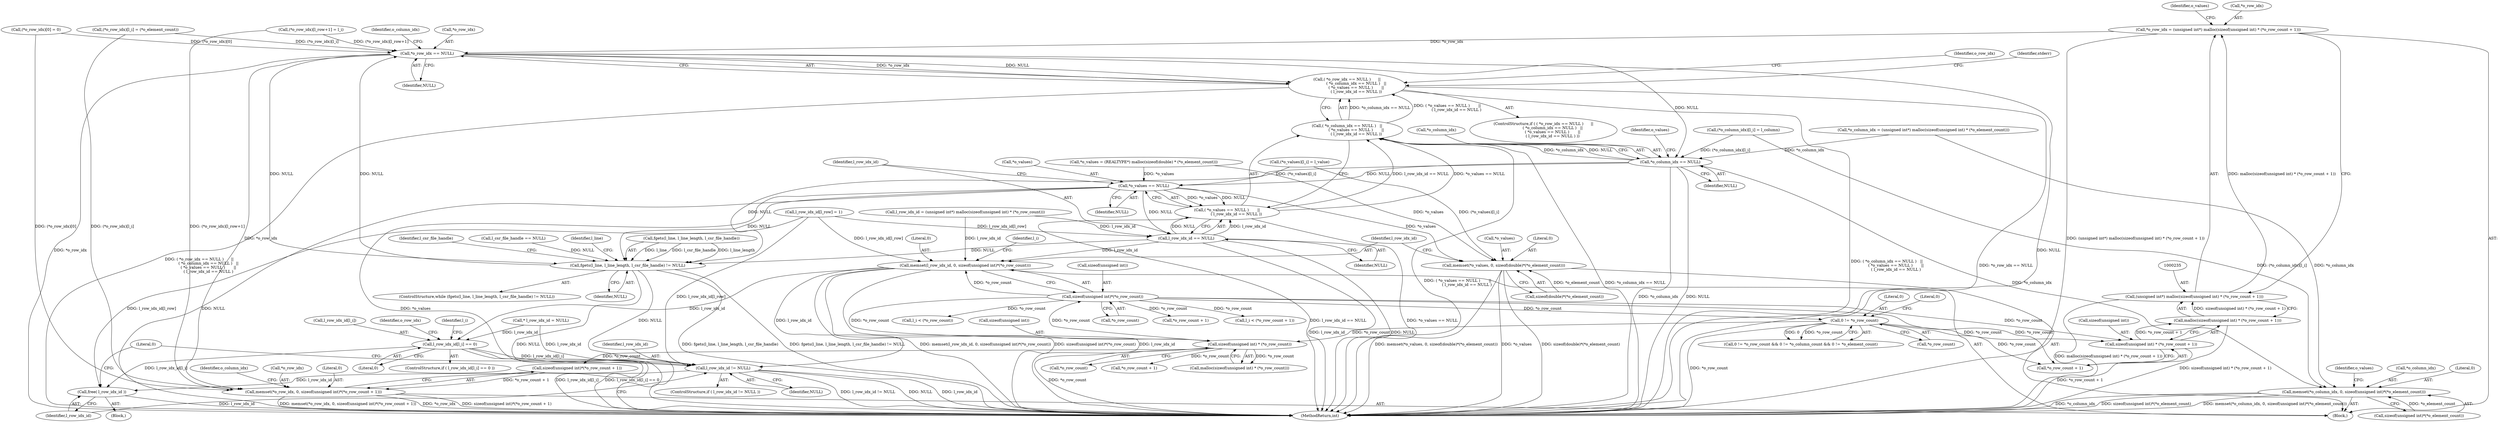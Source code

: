 digraph "0_libxsmm_151481489192e6d1997f8bde52c5c425ea41741d_0@pointer" {
"1000231" [label="(Call,*o_row_idx = (unsigned int*) malloc(sizeof(unsigned int) * (*o_row_count + 1)))"];
"1000234" [label="(Call,(unsigned int*) malloc(sizeof(unsigned int) * (*o_row_count + 1)))"];
"1000236" [label="(Call,malloc(sizeof(unsigned int) * (*o_row_count + 1)))"];
"1000237" [label="(Call,sizeof(unsigned int) * (*o_row_count + 1))"];
"1000206" [label="(Call,0 != *o_row_count)"];
"1000323" [label="(Call,sizeof(unsigned int)*(*o_row_count))"];
"1000260" [label="(Call,sizeof(unsigned int) * (*o_row_count))"];
"1000267" [label="(Call,*o_row_idx == NULL)"];
"1000161" [label="(Call,fgets(l_line, l_line_length, l_csr_file_handle) != NULL)"];
"1000466" [label="(Call,l_row_idx_id != NULL)"];
"1000470" [label="(Call,free( l_row_idx_id ))"];
"1000266" [label="(Call,( *o_row_idx == NULL )      ||\n               ( *o_column_idx == NULL )   ||\n               ( *o_values == NULL )       ||\n               ( l_row_idx_id == NULL ))"];
"1000272" [label="(Call,*o_column_idx == NULL)"];
"1000271" [label="(Call,( *o_column_idx == NULL )   ||\n               ( *o_values == NULL )       ||\n               ( l_row_idx_id == NULL ))"];
"1000277" [label="(Call,*o_values == NULL)"];
"1000276" [label="(Call,( *o_values == NULL )       ||\n               ( l_row_idx_id == NULL ))"];
"1000281" [label="(Call,l_row_idx_id == NULL)"];
"1000320" [label="(Call,memset(l_row_idx_id, 0, sizeof(unsigned int)*(*o_row_count)))"];
"1000448" [label="(Call,l_row_idx_id[l_i] == 0)"];
"1000311" [label="(Call,memset(*o_values, 0, sizeof(double)*(*o_element_count)))"];
"1000302" [label="(Call,memset(*o_column_idx, 0, sizeof(unsigned int)*(*o_element_count)))"];
"1000291" [label="(Call,memset(*o_row_idx, 0, sizeof(unsigned int)*(*o_row_count + 1)))"];
"1000171" [label="(Identifier,l_line)"];
"1000160" [label="(ControlStructure,while (fgets(l_line, l_line_length, l_csr_file_handle) != NULL))"];
"1000162" [label="(Call,fgets(l_line, l_line_length, l_csr_file_handle))"];
"1000324" [label="(Call,sizeof(unsigned int))"];
"1000295" [label="(Call,sizeof(unsigned int)*(*o_row_count + 1))"];
"1000277" [label="(Call,*o_values == NULL)"];
"1000401" [label="(Call,(*o_values)[l_i] = l_value)"];
"1000330" [label="(Identifier,l_i)"];
"1000440" [label="(Call,l_i < (*o_row_count))"];
"1000302" [label="(Call,memset(*o_column_idx, 0, sizeof(unsigned int)*(*o_element_count)))"];
"1000448" [label="(Call,l_row_idx_id[l_i] == 0)"];
"1000212" [label="(Literal,0)"];
"1000272" [label="(Call,*o_column_idx == NULL)"];
"1000255" [label="(Call,l_row_idx_id = (unsigned int*) malloc(sizeof(unsigned int) * (*o_row_count)))"];
"1000260" [label="(Call,sizeof(unsigned int) * (*o_row_count))"];
"1000267" [label="(Call,*o_row_idx == NULL)"];
"1000326" [label="(Call,*o_row_count)"];
"1000471" [label="(Identifier,l_row_idx_id)"];
"1000321" [label="(Identifier,l_row_idx_id)"];
"1000314" [label="(Literal,0)"];
"1000244" [label="(Call,*o_values = (REALTYPE*) malloc(sizeof(double) * (*o_element_count)))"];
"1000320" [label="(Call,memset(l_row_idx_id, 0, sizeof(unsigned int)*(*o_row_count)))"];
"1000281" [label="(Call,l_row_idx_id == NULL)"];
"1000409" [label="(Call,l_row_idx_id[l_row] = 1)"];
"1000274" [label="(Identifier,o_column_idx)"];
"1000137" [label="(Call,* l_row_idx_id = NULL)"];
"1000234" [label="(Call,(unsigned int*) malloc(sizeof(unsigned int) * (*o_row_count + 1)))"];
"1000261" [label="(Call,sizeof(unsigned int))"];
"1000452" [label="(Literal,0)"];
"1000273" [label="(Call,*o_column_idx)"];
"1000268" [label="(Call,*o_row_idx)"];
"1000449" [label="(Call,l_row_idx_id[l_i])"];
"1000323" [label="(Call,sizeof(unsigned int)*(*o_row_count))"];
"1000414" [label="(Call,(*o_row_idx)[l_row+1] = l_i)"];
"1000306" [label="(Call,sizeof(unsigned int)*(*o_element_count))"];
"1000474" [label="(MethodReturn,int)"];
"1000311" [label="(Call,memset(*o_values, 0, sizeof(double)*(*o_element_count)))"];
"1000304" [label="(Identifier,o_column_idx)"];
"1000292" [label="(Call,*o_row_idx)"];
"1000266" [label="(Call,( *o_row_idx == NULL )      ||\n               ( *o_column_idx == NULL )   ||\n               ( *o_values == NULL )       ||\n               ( l_row_idx_id == NULL ))"];
"1000270" [label="(Identifier,NULL)"];
"1000275" [label="(Identifier,NULL)"];
"1000161" [label="(Call,fgets(l_line, l_line_length, l_csr_file_handle) != NULL)"];
"1000286" [label="(Identifier,stderr)"];
"1000166" [label="(Identifier,NULL)"];
"1000473" [label="(Literal,0)"];
"1000470" [label="(Call,free( l_row_idx_id ))"];
"1000259" [label="(Call,malloc(sizeof(unsigned int) * (*o_row_count)))"];
"1000322" [label="(Literal,0)"];
"1000315" [label="(Call,sizeof(double)*(*o_element_count))"];
"1000240" [label="(Call,*o_row_count + 1)"];
"1000236" [label="(Call,malloc(sizeof(unsigned int) * (*o_row_count + 1)))"];
"1000280" [label="(Identifier,NULL)"];
"1000423" [label="(Identifier,l_csr_file_handle)"];
"1000334" [label="(Call,*o_row_count + 1)"];
"1000447" [label="(ControlStructure,if ( l_row_idx_id[l_i] == 0 ))"];
"1000347" [label="(Call,(*o_row_idx)[0] = 0)"];
"1000150" [label="(Call,l_csr_file_handle == NULL)"];
"1000265" [label="(ControlStructure,if ( ( *o_row_idx == NULL )      ||\n               ( *o_column_idx == NULL )   ||\n               ( *o_values == NULL )       ||\n               ( l_row_idx_id == NULL ) ))"];
"1000283" [label="(Identifier,NULL)"];
"1000305" [label="(Literal,0)"];
"1000303" [label="(Call,*o_column_idx)"];
"1000219" [label="(Block,)"];
"1000466" [label="(Call,l_row_idx_id != NULL)"];
"1000294" [label="(Literal,0)"];
"1000340" [label="(Call,(*o_row_idx)[l_i] = (*o_element_count))"];
"1000332" [label="(Call,l_i < (*o_row_count + 1))"];
"1000231" [label="(Call,*o_row_idx = (unsigned int*) malloc(sizeof(unsigned int) * (*o_row_count + 1)))"];
"1000457" [label="(Identifier,o_row_idx)"];
"1000278" [label="(Call,*o_values)"];
"1000469" [label="(Block,)"];
"1000279" [label="(Identifier,o_values)"];
"1000298" [label="(Call,*o_row_count + 1)"];
"1000271" [label="(Call,( *o_column_idx == NULL )   ||\n               ( *o_values == NULL )       ||\n               ( l_row_idx_id == NULL ))"];
"1000237" [label="(Call,sizeof(unsigned int) * (*o_row_count + 1))"];
"1000246" [label="(Identifier,o_values)"];
"1000445" [label="(Identifier,l_i)"];
"1000206" [label="(Call,0 != *o_row_count)"];
"1000205" [label="(Call,0 != *o_row_count && 0 != *o_column_count && 0 != *o_element_count)"];
"1000207" [label="(Literal,0)"];
"1000312" [label="(Call,*o_values)"];
"1000465" [label="(ControlStructure,if ( l_row_idx_id != NULL ))"];
"1000238" [label="(Call,sizeof(unsigned int))"];
"1000467" [label="(Identifier,l_row_idx_id)"];
"1000291" [label="(Call,memset(*o_row_idx, 0, sizeof(unsigned int)*(*o_row_count + 1)))"];
"1000208" [label="(Call,*o_row_count)"];
"1000276" [label="(Call,( *o_values == NULL )       ||\n               ( l_row_idx_id == NULL ))"];
"1000232" [label="(Call,*o_row_idx)"];
"1000282" [label="(Identifier,l_row_idx_id)"];
"1000395" [label="(Call,(*o_column_idx)[l_i] = l_column)"];
"1000313" [label="(Identifier,o_values)"];
"1000293" [label="(Identifier,o_row_idx)"];
"1000468" [label="(Identifier,NULL)"];
"1000263" [label="(Call,*o_row_count)"];
"1000220" [label="(Call,*o_column_idx = (unsigned int*) malloc(sizeof(unsigned int) * (*o_element_count)))"];
"1000231" -> "1000219"  [label="AST: "];
"1000231" -> "1000234"  [label="CFG: "];
"1000232" -> "1000231"  [label="AST: "];
"1000234" -> "1000231"  [label="AST: "];
"1000246" -> "1000231"  [label="CFG: "];
"1000231" -> "1000474"  [label="DDG: (unsigned int*) malloc(sizeof(unsigned int) * (*o_row_count + 1))"];
"1000234" -> "1000231"  [label="DDG: malloc(sizeof(unsigned int) * (*o_row_count + 1))"];
"1000231" -> "1000267"  [label="DDG: *o_row_idx"];
"1000234" -> "1000236"  [label="CFG: "];
"1000235" -> "1000234"  [label="AST: "];
"1000236" -> "1000234"  [label="AST: "];
"1000234" -> "1000474"  [label="DDG: malloc(sizeof(unsigned int) * (*o_row_count + 1))"];
"1000236" -> "1000234"  [label="DDG: sizeof(unsigned int) * (*o_row_count + 1)"];
"1000236" -> "1000237"  [label="CFG: "];
"1000237" -> "1000236"  [label="AST: "];
"1000236" -> "1000474"  [label="DDG: sizeof(unsigned int) * (*o_row_count + 1)"];
"1000237" -> "1000236"  [label="DDG: *o_row_count + 1"];
"1000237" -> "1000240"  [label="CFG: "];
"1000238" -> "1000237"  [label="AST: "];
"1000240" -> "1000237"  [label="AST: "];
"1000237" -> "1000474"  [label="DDG: *o_row_count + 1"];
"1000206" -> "1000237"  [label="DDG: *o_row_count"];
"1000323" -> "1000237"  [label="DDG: *o_row_count"];
"1000206" -> "1000205"  [label="AST: "];
"1000206" -> "1000208"  [label="CFG: "];
"1000207" -> "1000206"  [label="AST: "];
"1000208" -> "1000206"  [label="AST: "];
"1000212" -> "1000206"  [label="CFG: "];
"1000205" -> "1000206"  [label="CFG: "];
"1000206" -> "1000474"  [label="DDG: *o_row_count"];
"1000206" -> "1000205"  [label="DDG: 0"];
"1000206" -> "1000205"  [label="DDG: *o_row_count"];
"1000323" -> "1000206"  [label="DDG: *o_row_count"];
"1000206" -> "1000240"  [label="DDG: *o_row_count"];
"1000206" -> "1000260"  [label="DDG: *o_row_count"];
"1000323" -> "1000320"  [label="AST: "];
"1000323" -> "1000326"  [label="CFG: "];
"1000324" -> "1000323"  [label="AST: "];
"1000326" -> "1000323"  [label="AST: "];
"1000320" -> "1000323"  [label="CFG: "];
"1000323" -> "1000240"  [label="DDG: *o_row_count"];
"1000323" -> "1000260"  [label="DDG: *o_row_count"];
"1000323" -> "1000320"  [label="DDG: *o_row_count"];
"1000260" -> "1000323"  [label="DDG: *o_row_count"];
"1000323" -> "1000332"  [label="DDG: *o_row_count"];
"1000323" -> "1000334"  [label="DDG: *o_row_count"];
"1000323" -> "1000440"  [label="DDG: *o_row_count"];
"1000260" -> "1000259"  [label="AST: "];
"1000260" -> "1000263"  [label="CFG: "];
"1000261" -> "1000260"  [label="AST: "];
"1000263" -> "1000260"  [label="AST: "];
"1000259" -> "1000260"  [label="CFG: "];
"1000260" -> "1000474"  [label="DDG: *o_row_count"];
"1000260" -> "1000259"  [label="DDG: *o_row_count"];
"1000260" -> "1000295"  [label="DDG: *o_row_count"];
"1000260" -> "1000298"  [label="DDG: *o_row_count"];
"1000267" -> "1000266"  [label="AST: "];
"1000267" -> "1000270"  [label="CFG: "];
"1000268" -> "1000267"  [label="AST: "];
"1000270" -> "1000267"  [label="AST: "];
"1000274" -> "1000267"  [label="CFG: "];
"1000266" -> "1000267"  [label="CFG: "];
"1000267" -> "1000474"  [label="DDG: *o_row_idx"];
"1000267" -> "1000474"  [label="DDG: NULL"];
"1000267" -> "1000161"  [label="DDG: NULL"];
"1000267" -> "1000266"  [label="DDG: *o_row_idx"];
"1000267" -> "1000266"  [label="DDG: NULL"];
"1000347" -> "1000267"  [label="DDG: (*o_row_idx)[0]"];
"1000340" -> "1000267"  [label="DDG: (*o_row_idx)[l_i]"];
"1000414" -> "1000267"  [label="DDG: (*o_row_idx)[l_row+1]"];
"1000161" -> "1000267"  [label="DDG: NULL"];
"1000267" -> "1000272"  [label="DDG: NULL"];
"1000267" -> "1000291"  [label="DDG: *o_row_idx"];
"1000161" -> "1000160"  [label="AST: "];
"1000161" -> "1000166"  [label="CFG: "];
"1000162" -> "1000161"  [label="AST: "];
"1000166" -> "1000161"  [label="AST: "];
"1000171" -> "1000161"  [label="CFG: "];
"1000423" -> "1000161"  [label="CFG: "];
"1000161" -> "1000474"  [label="DDG: NULL"];
"1000161" -> "1000474"  [label="DDG: fgets(l_line, l_line_length, l_csr_file_handle)"];
"1000161" -> "1000474"  [label="DDG: fgets(l_line, l_line_length, l_csr_file_handle) != NULL"];
"1000162" -> "1000161"  [label="DDG: l_line"];
"1000162" -> "1000161"  [label="DDG: l_line_length"];
"1000162" -> "1000161"  [label="DDG: l_csr_file_handle"];
"1000272" -> "1000161"  [label="DDG: NULL"];
"1000277" -> "1000161"  [label="DDG: NULL"];
"1000281" -> "1000161"  [label="DDG: NULL"];
"1000150" -> "1000161"  [label="DDG: NULL"];
"1000161" -> "1000466"  [label="DDG: NULL"];
"1000466" -> "1000465"  [label="AST: "];
"1000466" -> "1000468"  [label="CFG: "];
"1000467" -> "1000466"  [label="AST: "];
"1000468" -> "1000466"  [label="AST: "];
"1000471" -> "1000466"  [label="CFG: "];
"1000473" -> "1000466"  [label="CFG: "];
"1000466" -> "1000474"  [label="DDG: NULL"];
"1000466" -> "1000474"  [label="DDG: l_row_idx_id"];
"1000466" -> "1000474"  [label="DDG: l_row_idx_id != NULL"];
"1000448" -> "1000466"  [label="DDG: l_row_idx_id[l_i]"];
"1000409" -> "1000466"  [label="DDG: l_row_idx_id[l_row]"];
"1000137" -> "1000466"  [label="DDG: l_row_idx_id"];
"1000320" -> "1000466"  [label="DDG: l_row_idx_id"];
"1000466" -> "1000470"  [label="DDG: l_row_idx_id"];
"1000470" -> "1000469"  [label="AST: "];
"1000470" -> "1000471"  [label="CFG: "];
"1000471" -> "1000470"  [label="AST: "];
"1000473" -> "1000470"  [label="CFG: "];
"1000470" -> "1000474"  [label="DDG: l_row_idx_id"];
"1000448" -> "1000470"  [label="DDG: l_row_idx_id[l_i]"];
"1000409" -> "1000470"  [label="DDG: l_row_idx_id[l_row]"];
"1000266" -> "1000265"  [label="AST: "];
"1000266" -> "1000271"  [label="CFG: "];
"1000271" -> "1000266"  [label="AST: "];
"1000286" -> "1000266"  [label="CFG: "];
"1000293" -> "1000266"  [label="CFG: "];
"1000266" -> "1000474"  [label="DDG: *o_row_idx == NULL"];
"1000266" -> "1000474"  [label="DDG: ( *o_row_idx == NULL )      ||\n               ( *o_column_idx == NULL )   ||\n               ( *o_values == NULL )       ||\n               ( l_row_idx_id == NULL )"];
"1000266" -> "1000474"  [label="DDG: ( *o_column_idx == NULL )   ||\n               ( *o_values == NULL )       ||\n               ( l_row_idx_id == NULL )"];
"1000271" -> "1000266"  [label="DDG: *o_column_idx == NULL"];
"1000271" -> "1000266"  [label="DDG: ( *o_values == NULL )       ||\n               ( l_row_idx_id == NULL )"];
"1000272" -> "1000271"  [label="AST: "];
"1000272" -> "1000275"  [label="CFG: "];
"1000273" -> "1000272"  [label="AST: "];
"1000275" -> "1000272"  [label="AST: "];
"1000279" -> "1000272"  [label="CFG: "];
"1000271" -> "1000272"  [label="CFG: "];
"1000272" -> "1000474"  [label="DDG: NULL"];
"1000272" -> "1000474"  [label="DDG: *o_column_idx"];
"1000272" -> "1000271"  [label="DDG: *o_column_idx"];
"1000272" -> "1000271"  [label="DDG: NULL"];
"1000395" -> "1000272"  [label="DDG: (*o_column_idx)[l_i]"];
"1000220" -> "1000272"  [label="DDG: *o_column_idx"];
"1000272" -> "1000277"  [label="DDG: NULL"];
"1000272" -> "1000302"  [label="DDG: *o_column_idx"];
"1000271" -> "1000276"  [label="CFG: "];
"1000276" -> "1000271"  [label="AST: "];
"1000271" -> "1000474"  [label="DDG: ( *o_values == NULL )       ||\n               ( l_row_idx_id == NULL )"];
"1000271" -> "1000474"  [label="DDG: *o_column_idx == NULL"];
"1000276" -> "1000271"  [label="DDG: *o_values == NULL"];
"1000276" -> "1000271"  [label="DDG: l_row_idx_id == NULL"];
"1000277" -> "1000276"  [label="AST: "];
"1000277" -> "1000280"  [label="CFG: "];
"1000278" -> "1000277"  [label="AST: "];
"1000280" -> "1000277"  [label="AST: "];
"1000282" -> "1000277"  [label="CFG: "];
"1000276" -> "1000277"  [label="CFG: "];
"1000277" -> "1000474"  [label="DDG: NULL"];
"1000277" -> "1000474"  [label="DDG: *o_values"];
"1000277" -> "1000276"  [label="DDG: *o_values"];
"1000277" -> "1000276"  [label="DDG: NULL"];
"1000401" -> "1000277"  [label="DDG: (*o_values)[l_i]"];
"1000244" -> "1000277"  [label="DDG: *o_values"];
"1000277" -> "1000281"  [label="DDG: NULL"];
"1000277" -> "1000311"  [label="DDG: *o_values"];
"1000276" -> "1000281"  [label="CFG: "];
"1000281" -> "1000276"  [label="AST: "];
"1000276" -> "1000474"  [label="DDG: l_row_idx_id == NULL"];
"1000276" -> "1000474"  [label="DDG: *o_values == NULL"];
"1000281" -> "1000276"  [label="DDG: l_row_idx_id"];
"1000281" -> "1000276"  [label="DDG: NULL"];
"1000281" -> "1000283"  [label="CFG: "];
"1000282" -> "1000281"  [label="AST: "];
"1000283" -> "1000281"  [label="AST: "];
"1000281" -> "1000474"  [label="DDG: l_row_idx_id"];
"1000281" -> "1000474"  [label="DDG: NULL"];
"1000409" -> "1000281"  [label="DDG: l_row_idx_id[l_row]"];
"1000255" -> "1000281"  [label="DDG: l_row_idx_id"];
"1000281" -> "1000320"  [label="DDG: l_row_idx_id"];
"1000320" -> "1000219"  [label="AST: "];
"1000321" -> "1000320"  [label="AST: "];
"1000322" -> "1000320"  [label="AST: "];
"1000330" -> "1000320"  [label="CFG: "];
"1000320" -> "1000474"  [label="DDG: sizeof(unsigned int)*(*o_row_count)"];
"1000320" -> "1000474"  [label="DDG: l_row_idx_id"];
"1000320" -> "1000474"  [label="DDG: memset(l_row_idx_id, 0, sizeof(unsigned int)*(*o_row_count))"];
"1000409" -> "1000320"  [label="DDG: l_row_idx_id[l_row]"];
"1000255" -> "1000320"  [label="DDG: l_row_idx_id"];
"1000320" -> "1000448"  [label="DDG: l_row_idx_id"];
"1000448" -> "1000447"  [label="AST: "];
"1000448" -> "1000452"  [label="CFG: "];
"1000449" -> "1000448"  [label="AST: "];
"1000452" -> "1000448"  [label="AST: "];
"1000457" -> "1000448"  [label="CFG: "];
"1000445" -> "1000448"  [label="CFG: "];
"1000448" -> "1000474"  [label="DDG: l_row_idx_id[l_i]"];
"1000448" -> "1000474"  [label="DDG: l_row_idx_id[l_i] == 0"];
"1000137" -> "1000448"  [label="DDG: l_row_idx_id"];
"1000311" -> "1000219"  [label="AST: "];
"1000311" -> "1000315"  [label="CFG: "];
"1000312" -> "1000311"  [label="AST: "];
"1000314" -> "1000311"  [label="AST: "];
"1000315" -> "1000311"  [label="AST: "];
"1000321" -> "1000311"  [label="CFG: "];
"1000311" -> "1000474"  [label="DDG: *o_values"];
"1000311" -> "1000474"  [label="DDG: sizeof(double)*(*o_element_count)"];
"1000311" -> "1000474"  [label="DDG: memset(*o_values, 0, sizeof(double)*(*o_element_count))"];
"1000401" -> "1000311"  [label="DDG: (*o_values)[l_i]"];
"1000244" -> "1000311"  [label="DDG: *o_values"];
"1000315" -> "1000311"  [label="DDG: *o_element_count"];
"1000302" -> "1000219"  [label="AST: "];
"1000302" -> "1000306"  [label="CFG: "];
"1000303" -> "1000302"  [label="AST: "];
"1000305" -> "1000302"  [label="AST: "];
"1000306" -> "1000302"  [label="AST: "];
"1000313" -> "1000302"  [label="CFG: "];
"1000302" -> "1000474"  [label="DDG: *o_column_idx"];
"1000302" -> "1000474"  [label="DDG: sizeof(unsigned int)*(*o_element_count)"];
"1000302" -> "1000474"  [label="DDG: memset(*o_column_idx, 0, sizeof(unsigned int)*(*o_element_count))"];
"1000395" -> "1000302"  [label="DDG: (*o_column_idx)[l_i]"];
"1000220" -> "1000302"  [label="DDG: *o_column_idx"];
"1000306" -> "1000302"  [label="DDG: *o_element_count"];
"1000291" -> "1000219"  [label="AST: "];
"1000291" -> "1000295"  [label="CFG: "];
"1000292" -> "1000291"  [label="AST: "];
"1000294" -> "1000291"  [label="AST: "];
"1000295" -> "1000291"  [label="AST: "];
"1000304" -> "1000291"  [label="CFG: "];
"1000291" -> "1000474"  [label="DDG: memset(*o_row_idx, 0, sizeof(unsigned int)*(*o_row_count + 1))"];
"1000291" -> "1000474"  [label="DDG: *o_row_idx"];
"1000291" -> "1000474"  [label="DDG: sizeof(unsigned int)*(*o_row_count + 1)"];
"1000414" -> "1000291"  [label="DDG: (*o_row_idx)[l_row+1]"];
"1000340" -> "1000291"  [label="DDG: (*o_row_idx)[l_i]"];
"1000347" -> "1000291"  [label="DDG: (*o_row_idx)[0]"];
"1000295" -> "1000291"  [label="DDG: *o_row_count + 1"];
}

